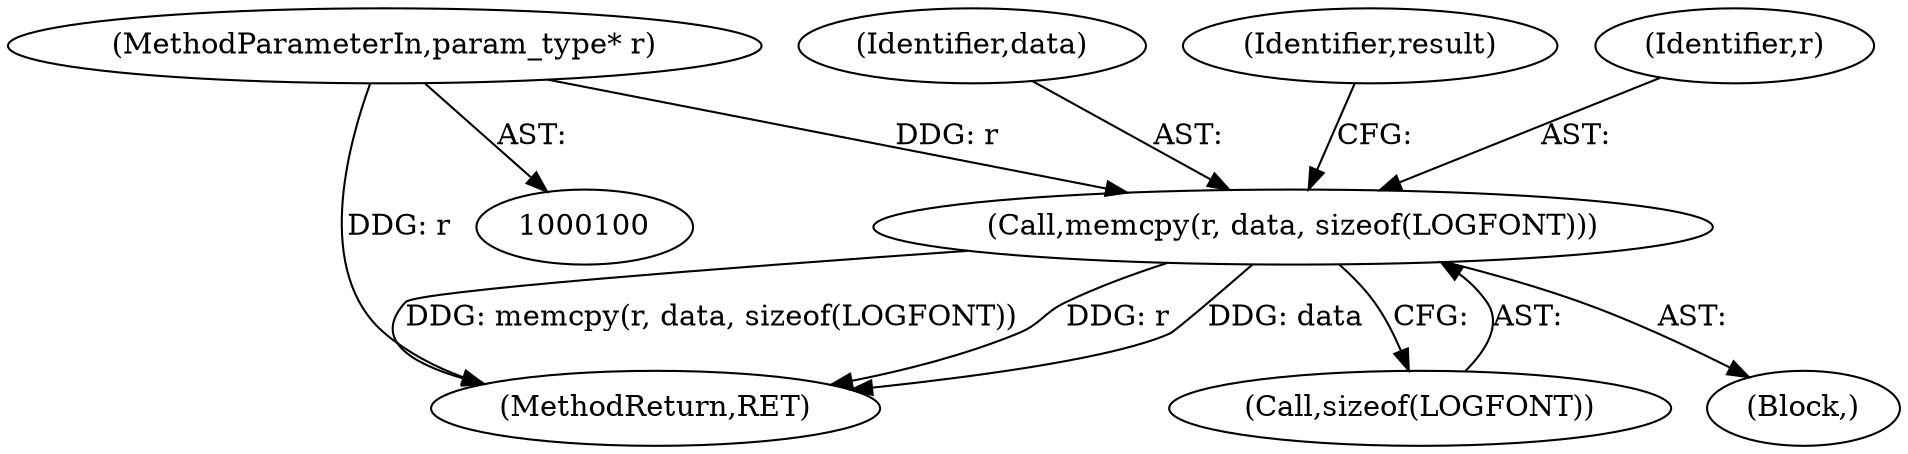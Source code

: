 digraph "1_Chrome_2e02cfe89cbffc8a0bc1bdaee9efe930fd55e376@API" {
"1000127" [label="(Call,memcpy(r, data, sizeof(LOGFONT)))"];
"1000103" [label="(MethodParameterIn,param_type* r)"];
"1000129" [label="(Identifier,data)"];
"1000139" [label="(Identifier,result)"];
"1000126" [label="(Block,)"];
"1000140" [label="(MethodReturn,RET)"];
"1000127" [label="(Call,memcpy(r, data, sizeof(LOGFONT)))"];
"1000128" [label="(Identifier,r)"];
"1000103" [label="(MethodParameterIn,param_type* r)"];
"1000130" [label="(Call,sizeof(LOGFONT))"];
"1000127" -> "1000126"  [label="AST: "];
"1000127" -> "1000130"  [label="CFG: "];
"1000128" -> "1000127"  [label="AST: "];
"1000129" -> "1000127"  [label="AST: "];
"1000130" -> "1000127"  [label="AST: "];
"1000139" -> "1000127"  [label="CFG: "];
"1000127" -> "1000140"  [label="DDG: memcpy(r, data, sizeof(LOGFONT))"];
"1000127" -> "1000140"  [label="DDG: r"];
"1000127" -> "1000140"  [label="DDG: data"];
"1000103" -> "1000127"  [label="DDG: r"];
"1000103" -> "1000100"  [label="AST: "];
"1000103" -> "1000140"  [label="DDG: r"];
}
